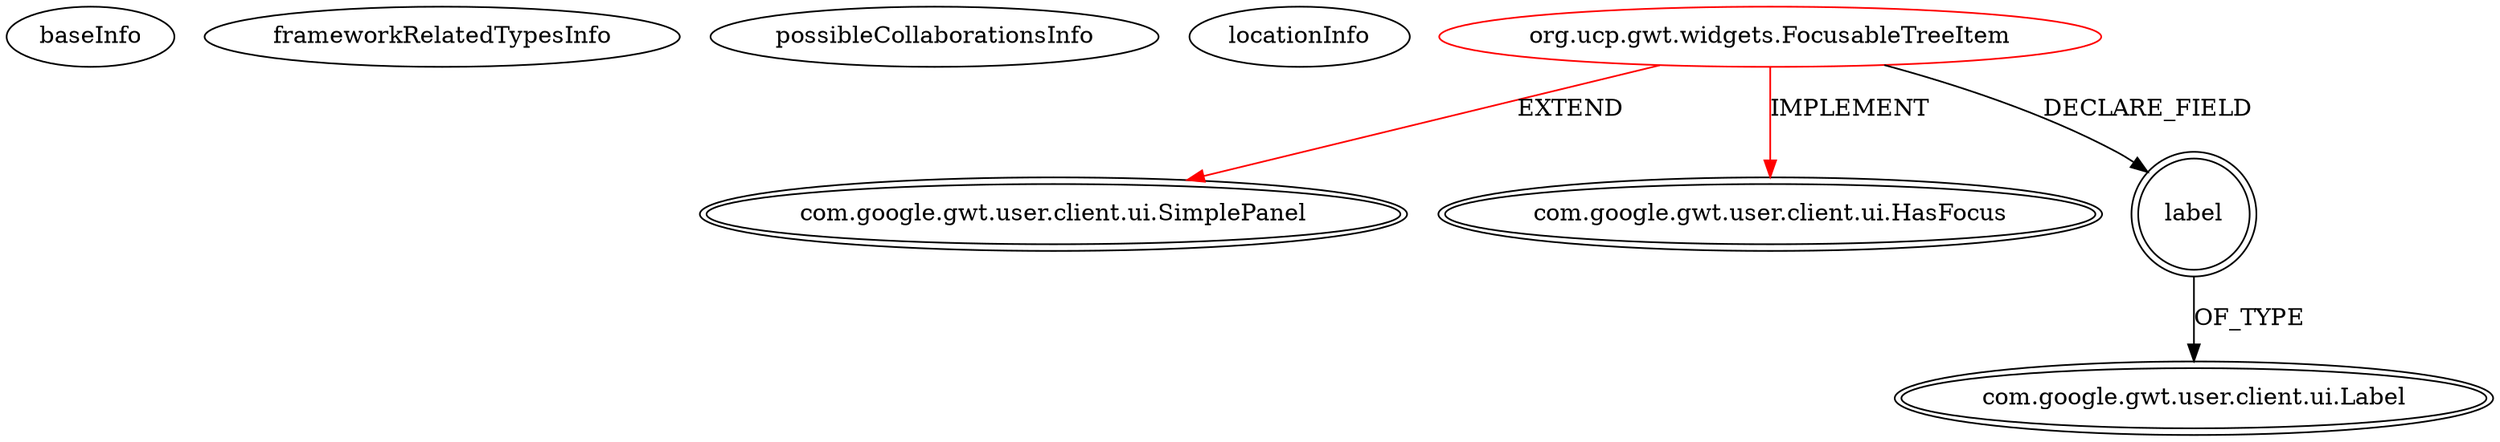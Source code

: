digraph {
baseInfo[graphId=3027,category="extension_graph",isAnonymous=false,possibleRelation=false]
frameworkRelatedTypesInfo[0="com.google.gwt.user.client.ui.SimplePanel",1="com.google.gwt.user.client.ui.HasFocus"]
possibleCollaborationsInfo[]
locationInfo[projectName="hmiguellima-ugat",filePath="/hmiguellima-ugat/ugat-master/src/org/ucp/gwt/widgets/CustomTreeItem.java",contextSignature="FocusableTreeItem",graphId="3027"]
0[label="org.ucp.gwt.widgets.FocusableTreeItem",vertexType="ROOT_CLIENT_CLASS_DECLARATION",isFrameworkType=false,color=red]
1[label="com.google.gwt.user.client.ui.SimplePanel",vertexType="FRAMEWORK_CLASS_TYPE",isFrameworkType=true,peripheries=2]
2[label="com.google.gwt.user.client.ui.HasFocus",vertexType="FRAMEWORK_INTERFACE_TYPE",isFrameworkType=true,peripheries=2]
3[label="label",vertexType="FIELD_DECLARATION",isFrameworkType=true,peripheries=2,shape=circle]
4[label="com.google.gwt.user.client.ui.Label",vertexType="FRAMEWORK_CLASS_TYPE",isFrameworkType=true,peripheries=2]
0->1[label="EXTEND",color=red]
0->2[label="IMPLEMENT",color=red]
0->3[label="DECLARE_FIELD"]
3->4[label="OF_TYPE"]
}
